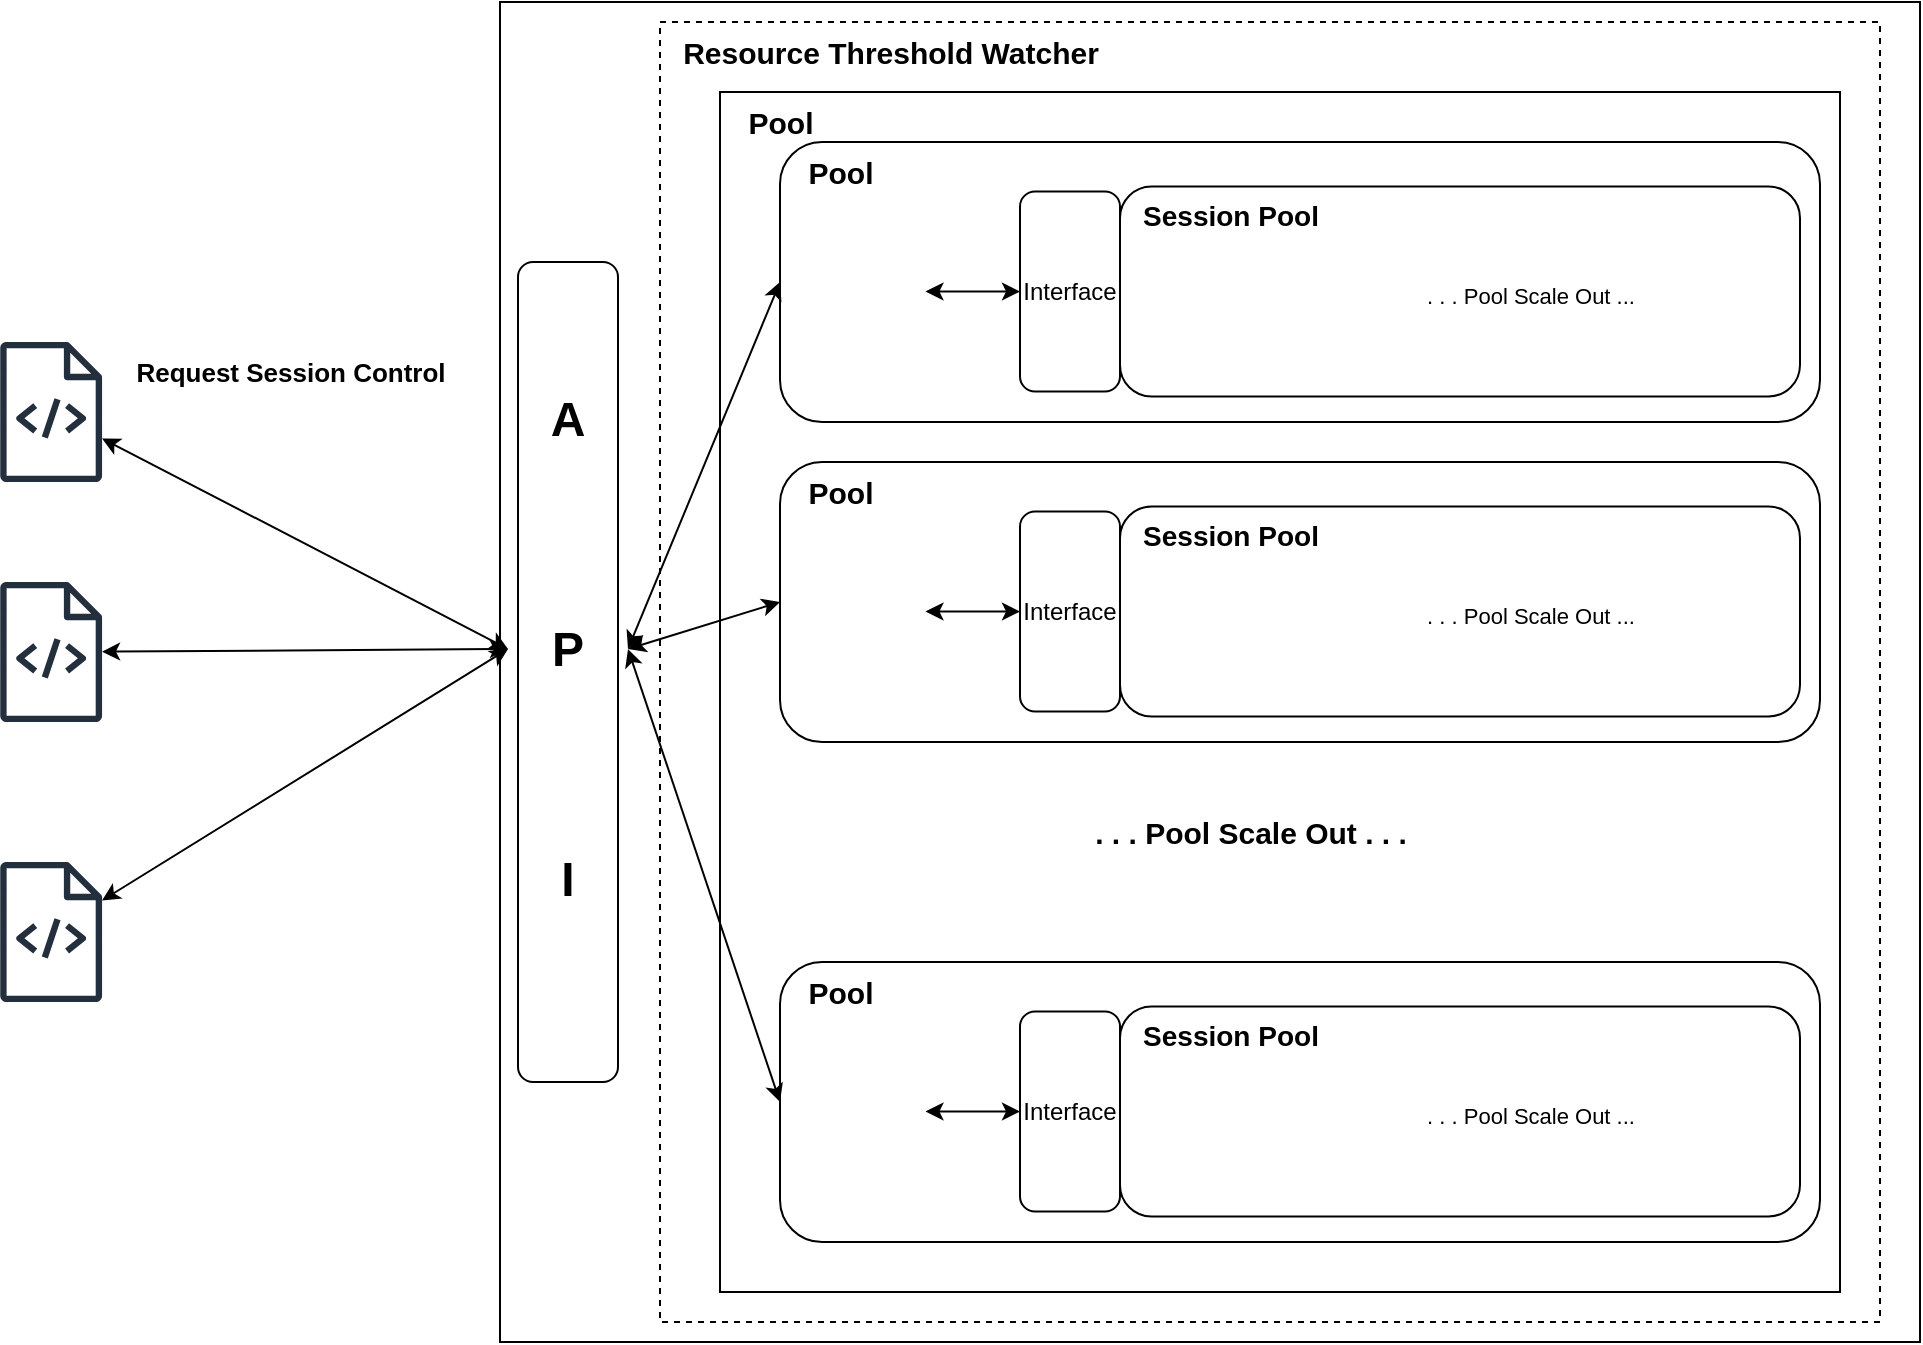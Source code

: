 <mxfile version="24.7.5">
  <diagram name="페이지-1" id="yrE24eTEqUnzuHWUW1WH">
    <mxGraphModel dx="1183" dy="763" grid="1" gridSize="10" guides="1" tooltips="1" connect="1" arrows="1" fold="1" page="1" pageScale="1" pageWidth="827" pageHeight="1169" math="0" shadow="0">
      <root>
        <mxCell id="0" />
        <mxCell id="1" parent="0" />
        <mxCell id="SQ1W5SFDqFG-9YqsSDNN-85" value="" style="rounded=0;whiteSpace=wrap;html=1;" parent="1" vertex="1">
          <mxGeometry x="380" y="30" width="710" height="670" as="geometry" />
        </mxCell>
        <mxCell id="9DBe7D8bFh7_J25TX_2T-15" value="" style="rounded=0;whiteSpace=wrap;html=1;dashed=1;" vertex="1" parent="1">
          <mxGeometry x="460" y="40" width="610" height="650" as="geometry" />
        </mxCell>
        <mxCell id="SQ1W5SFDqFG-9YqsSDNN-88" value="" style="rounded=1;whiteSpace=wrap;html=1;" parent="1" vertex="1">
          <mxGeometry x="389" y="160" width="50" height="410" as="geometry" />
        </mxCell>
        <mxCell id="SQ1W5SFDqFG-9YqsSDNN-8" value="" style="rounded=0;whiteSpace=wrap;html=1;" parent="1" vertex="1">
          <mxGeometry x="490" y="75" width="560" height="600" as="geometry" />
        </mxCell>
        <mxCell id="SQ1W5SFDqFG-9YqsSDNN-1" value="" style="sketch=0;outlineConnect=0;fontColor=#232F3E;gradientColor=none;fillColor=#232F3D;strokeColor=none;dashed=0;verticalLabelPosition=bottom;verticalAlign=top;align=center;html=1;fontSize=12;fontStyle=0;aspect=fixed;pointerEvents=1;shape=mxgraph.aws4.source_code;" parent="1" vertex="1">
          <mxGeometry x="130" y="200" width="51.15" height="70" as="geometry" />
        </mxCell>
        <mxCell id="SQ1W5SFDqFG-9YqsSDNN-3" value="" style="sketch=0;outlineConnect=0;fontColor=#232F3E;gradientColor=none;fillColor=#232F3D;strokeColor=none;dashed=0;verticalLabelPosition=bottom;verticalAlign=top;align=center;html=1;fontSize=12;fontStyle=0;aspect=fixed;pointerEvents=1;shape=mxgraph.aws4.source_code;" parent="1" vertex="1">
          <mxGeometry x="130" y="320" width="51.15" height="70" as="geometry" />
        </mxCell>
        <mxCell id="SQ1W5SFDqFG-9YqsSDNN-4" value="" style="sketch=0;outlineConnect=0;fontColor=#232F3E;gradientColor=none;fillColor=#232F3D;strokeColor=none;dashed=0;verticalLabelPosition=bottom;verticalAlign=top;align=center;html=1;fontSize=12;fontStyle=0;aspect=fixed;pointerEvents=1;shape=mxgraph.aws4.source_code;" parent="1" vertex="1">
          <mxGeometry x="130" y="460" width="51.15" height="70" as="geometry" />
        </mxCell>
        <mxCell id="SQ1W5SFDqFG-9YqsSDNN-6" value="&lt;b&gt;&lt;font style=&quot;font-size: 13px;&quot;&gt;Request Session Control&lt;/font&gt;&lt;/b&gt;" style="text;html=1;align=center;verticalAlign=middle;resizable=0;points=[];autosize=1;fillColor=#ffffff;strokeColor=none;" parent="1" vertex="1">
          <mxGeometry x="185" y="200" width="180" height="30" as="geometry" />
        </mxCell>
        <mxCell id="SQ1W5SFDqFG-9YqsSDNN-35" value="" style="rounded=1;whiteSpace=wrap;html=1;" parent="1" vertex="1">
          <mxGeometry x="520" y="510" width="520" height="140" as="geometry" />
        </mxCell>
        <mxCell id="SQ1W5SFDqFG-9YqsSDNN-36" value="" style="shape=image;verticalLabelPosition=bottom;labelBackgroundColor=default;verticalAlign=top;aspect=fixed;imageAspect=0;image=https://static-00.iconduck.com/assets.00/puppeteer-icon-1371x2048-otngklvq.png;" parent="1" vertex="1">
          <mxGeometry x="534.18" y="541" width="58.56" height="87.5" as="geometry" />
        </mxCell>
        <mxCell id="SQ1W5SFDqFG-9YqsSDNN-37" value="" style="rounded=1;whiteSpace=wrap;html=1;" parent="1" vertex="1">
          <mxGeometry x="690" y="532.25" width="340" height="105" as="geometry" />
        </mxCell>
        <mxCell id="SQ1W5SFDqFG-9YqsSDNN-38" value="" style="shape=image;verticalLabelPosition=bottom;labelBackgroundColor=default;verticalAlign=top;aspect=fixed;imageAspect=0;image=https://cdn-icons-png.flaticon.com/512/6649/6649740.png;" parent="1" vertex="1">
          <mxGeometry x="700" y="554.75" width="60" height="60" as="geometry" />
        </mxCell>
        <mxCell id="SQ1W5SFDqFG-9YqsSDNN-39" value="" style="shape=image;verticalLabelPosition=bottom;labelBackgroundColor=default;verticalAlign=top;aspect=fixed;imageAspect=0;image=https://cdn-icons-png.flaticon.com/512/6649/6649740.png;" parent="1" vertex="1">
          <mxGeometry x="770" y="554.75" width="60" height="60" as="geometry" />
        </mxCell>
        <mxCell id="SQ1W5SFDqFG-9YqsSDNN-40" value="" style="shape=image;verticalLabelPosition=bottom;labelBackgroundColor=default;verticalAlign=top;aspect=fixed;imageAspect=0;image=https://cdn-icons-png.flaticon.com/512/6649/6649740.png;" parent="1" vertex="1">
          <mxGeometry x="960" y="552.25" width="60" height="60" as="geometry" />
        </mxCell>
        <mxCell id="SQ1W5SFDqFG-9YqsSDNN-52" value="&lt;b&gt;&lt;font style=&quot;font-size: 14px;&quot;&gt;Session Pool&lt;/font&gt;&lt;/b&gt;" style="text;html=1;align=center;verticalAlign=middle;resizable=0;points=[];autosize=1;strokeColor=none;fillColor=none;" parent="1" vertex="1">
          <mxGeometry x="690" y="532.25" width="110" height="30" as="geometry" />
        </mxCell>
        <mxCell id="SQ1W5SFDqFG-9YqsSDNN-53" value="&lt;b&gt;&lt;font style=&quot;font-size: 15px;&quot;&gt;Pool&lt;/font&gt;&lt;/b&gt;" style="text;html=1;align=center;verticalAlign=middle;resizable=0;points=[];autosize=1;strokeColor=none;fillColor=none;" parent="1" vertex="1">
          <mxGeometry x="520" y="510" width="60" height="30" as="geometry" />
        </mxCell>
        <mxCell id="SQ1W5SFDqFG-9YqsSDNN-64" value="" style="rounded=1;whiteSpace=wrap;html=1;" parent="1" vertex="1">
          <mxGeometry x="520" y="100" width="520" height="140" as="geometry" />
        </mxCell>
        <mxCell id="SQ1W5SFDqFG-9YqsSDNN-65" value="" style="shape=image;verticalLabelPosition=bottom;labelBackgroundColor=default;verticalAlign=top;aspect=fixed;imageAspect=0;image=https://static-00.iconduck.com/assets.00/puppeteer-icon-1371x2048-otngklvq.png;" parent="1" vertex="1">
          <mxGeometry x="534.18" y="131" width="58.56" height="87.5" as="geometry" />
        </mxCell>
        <mxCell id="SQ1W5SFDqFG-9YqsSDNN-66" value="" style="rounded=1;whiteSpace=wrap;html=1;" parent="1" vertex="1">
          <mxGeometry x="690" y="122.25" width="340" height="105" as="geometry" />
        </mxCell>
        <mxCell id="SQ1W5SFDqFG-9YqsSDNN-67" value="" style="shape=image;verticalLabelPosition=bottom;labelBackgroundColor=default;verticalAlign=top;aspect=fixed;imageAspect=0;image=https://cdn-icons-png.flaticon.com/512/6649/6649740.png;" parent="1" vertex="1">
          <mxGeometry x="700" y="144.75" width="60" height="60" as="geometry" />
        </mxCell>
        <mxCell id="SQ1W5SFDqFG-9YqsSDNN-68" value="" style="shape=image;verticalLabelPosition=bottom;labelBackgroundColor=default;verticalAlign=top;aspect=fixed;imageAspect=0;image=https://cdn-icons-png.flaticon.com/512/6649/6649740.png;" parent="1" vertex="1">
          <mxGeometry x="770" y="144.75" width="60" height="60" as="geometry" />
        </mxCell>
        <mxCell id="SQ1W5SFDqFG-9YqsSDNN-69" value="" style="shape=image;verticalLabelPosition=bottom;labelBackgroundColor=default;verticalAlign=top;aspect=fixed;imageAspect=0;image=https://cdn-icons-png.flaticon.com/512/6649/6649740.png;" parent="1" vertex="1">
          <mxGeometry x="960" y="144.75" width="60" height="60" as="geometry" />
        </mxCell>
        <mxCell id="SQ1W5SFDqFG-9YqsSDNN-70" value="&lt;font style=&quot;font-size: 11px;&quot;&gt;. . . Pool Scale Out ...&lt;/font&gt;" style="text;html=1;align=center;verticalAlign=middle;resizable=0;points=[];autosize=1;strokeColor=none;fillColor=none;" parent="1" vertex="1">
          <mxGeometry x="830" y="162.25" width="130" height="30" as="geometry" />
        </mxCell>
        <mxCell id="SQ1W5SFDqFG-9YqsSDNN-72" value="&lt;b&gt;&lt;font style=&quot;font-size: 14px;&quot;&gt;Session Pool&lt;/font&gt;&lt;/b&gt;" style="text;html=1;align=center;verticalAlign=middle;resizable=0;points=[];autosize=1;strokeColor=none;fillColor=none;" parent="1" vertex="1">
          <mxGeometry x="690" y="122.25" width="110" height="30" as="geometry" />
        </mxCell>
        <mxCell id="SQ1W5SFDqFG-9YqsSDNN-73" value="&lt;b&gt;&lt;font style=&quot;font-size: 15px;&quot;&gt;Pool&lt;/font&gt;&lt;/b&gt;" style="text;html=1;align=center;verticalAlign=middle;resizable=0;points=[];autosize=1;strokeColor=none;fillColor=none;" parent="1" vertex="1">
          <mxGeometry x="520" y="100" width="60" height="30" as="geometry" />
        </mxCell>
        <mxCell id="SQ1W5SFDqFG-9YqsSDNN-74" value="" style="rounded=1;whiteSpace=wrap;html=1;" parent="1" vertex="1">
          <mxGeometry x="520" y="260" width="520" height="140" as="geometry" />
        </mxCell>
        <mxCell id="SQ1W5SFDqFG-9YqsSDNN-75" value="" style="shape=image;verticalLabelPosition=bottom;labelBackgroundColor=default;verticalAlign=top;aspect=fixed;imageAspect=0;image=https://static-00.iconduck.com/assets.00/puppeteer-icon-1371x2048-otngklvq.png;" parent="1" vertex="1">
          <mxGeometry x="534.18" y="291" width="58.56" height="87.5" as="geometry" />
        </mxCell>
        <mxCell id="SQ1W5SFDqFG-9YqsSDNN-76" value="" style="rounded=1;whiteSpace=wrap;html=1;" parent="1" vertex="1">
          <mxGeometry x="690" y="282.25" width="340" height="105" as="geometry" />
        </mxCell>
        <mxCell id="SQ1W5SFDqFG-9YqsSDNN-77" value="" style="shape=image;verticalLabelPosition=bottom;labelBackgroundColor=default;verticalAlign=top;aspect=fixed;imageAspect=0;image=https://cdn-icons-png.flaticon.com/512/6649/6649740.png;" parent="1" vertex="1">
          <mxGeometry x="700" y="304.75" width="60" height="60" as="geometry" />
        </mxCell>
        <mxCell id="SQ1W5SFDqFG-9YqsSDNN-78" value="" style="shape=image;verticalLabelPosition=bottom;labelBackgroundColor=default;verticalAlign=top;aspect=fixed;imageAspect=0;image=https://cdn-icons-png.flaticon.com/512/6649/6649740.png;" parent="1" vertex="1">
          <mxGeometry x="770" y="304.75" width="60" height="60" as="geometry" />
        </mxCell>
        <mxCell id="SQ1W5SFDqFG-9YqsSDNN-79" value="" style="shape=image;verticalLabelPosition=bottom;labelBackgroundColor=default;verticalAlign=top;aspect=fixed;imageAspect=0;image=https://cdn-icons-png.flaticon.com/512/6649/6649740.png;" parent="1" vertex="1">
          <mxGeometry x="960" y="304.75" width="60" height="60" as="geometry" />
        </mxCell>
        <mxCell id="SQ1W5SFDqFG-9YqsSDNN-82" value="&lt;b&gt;&lt;font style=&quot;font-size: 14px;&quot;&gt;Session Pool&lt;/font&gt;&lt;/b&gt;" style="text;html=1;align=center;verticalAlign=middle;resizable=0;points=[];autosize=1;strokeColor=none;fillColor=none;" parent="1" vertex="1">
          <mxGeometry x="690" y="282.25" width="110" height="30" as="geometry" />
        </mxCell>
        <mxCell id="SQ1W5SFDqFG-9YqsSDNN-83" value="&lt;b&gt;&lt;font style=&quot;font-size: 15px;&quot;&gt;Pool&lt;/font&gt;&lt;/b&gt;" style="text;html=1;align=center;verticalAlign=middle;resizable=0;points=[];autosize=1;strokeColor=none;fillColor=none;" parent="1" vertex="1">
          <mxGeometry x="520" y="260" width="60" height="30" as="geometry" />
        </mxCell>
        <mxCell id="SQ1W5SFDqFG-9YqsSDNN-84" value="&lt;font style=&quot;font-size: 15px;&quot;&gt;&lt;b&gt;. . . Pool Scale Out . . .&lt;/b&gt;&lt;/font&gt;" style="text;html=1;align=center;verticalAlign=middle;resizable=0;points=[];autosize=1;strokeColor=none;fillColor=none;" parent="1" vertex="1">
          <mxGeometry x="665" y="430" width="180" height="30" as="geometry" />
        </mxCell>
        <mxCell id="SQ1W5SFDqFG-9YqsSDNN-87" value="&lt;b style=&quot;font-size: 24px;&quot;&gt;A&lt;br&gt;&lt;br&gt;&lt;br&gt;&lt;br&gt;P&lt;br&gt;&lt;br&gt;&lt;br&gt;&lt;br&gt;I&lt;/b&gt;" style="text;html=1;align=center;verticalAlign=middle;whiteSpace=wrap;rounded=0;" parent="1" vertex="1">
          <mxGeometry x="384" y="338.5" width="60" height="30" as="geometry" />
        </mxCell>
        <mxCell id="SQ1W5SFDqFG-9YqsSDNN-89" value="" style="endArrow=classic;startArrow=classic;html=1;rounded=0;exitX=1;exitY=0.5;exitDx=0;exitDy=0;entryX=0;entryY=0.5;entryDx=0;entryDy=0;" parent="1" source="SQ1W5SFDqFG-9YqsSDNN-87" target="SQ1W5SFDqFG-9YqsSDNN-64" edge="1">
          <mxGeometry width="50" height="50" relative="1" as="geometry">
            <mxPoint x="460" y="378.5" as="sourcePoint" />
            <mxPoint x="510" y="328.5" as="targetPoint" />
          </mxGeometry>
        </mxCell>
        <mxCell id="SQ1W5SFDqFG-9YqsSDNN-90" value="" style="endArrow=classic;startArrow=classic;html=1;rounded=0;exitX=1;exitY=0.5;exitDx=0;exitDy=0;entryX=0;entryY=0.5;entryDx=0;entryDy=0;" parent="1" source="SQ1W5SFDqFG-9YqsSDNN-87" target="SQ1W5SFDqFG-9YqsSDNN-74" edge="1">
          <mxGeometry width="50" height="50" relative="1" as="geometry">
            <mxPoint x="460" y="440" as="sourcePoint" />
            <mxPoint x="510" y="390" as="targetPoint" />
          </mxGeometry>
        </mxCell>
        <mxCell id="SQ1W5SFDqFG-9YqsSDNN-91" value="" style="endArrow=classic;startArrow=classic;html=1;rounded=0;exitX=1;exitY=0.5;exitDx=0;exitDy=0;entryX=0;entryY=0.5;entryDx=0;entryDy=0;" parent="1" source="SQ1W5SFDqFG-9YqsSDNN-87" target="SQ1W5SFDqFG-9YqsSDNN-35" edge="1">
          <mxGeometry width="50" height="50" relative="1" as="geometry">
            <mxPoint x="460" y="440" as="sourcePoint" />
            <mxPoint x="510" y="390" as="targetPoint" />
          </mxGeometry>
        </mxCell>
        <mxCell id="SQ1W5SFDqFG-9YqsSDNN-92" value="" style="endArrow=classic;startArrow=classic;html=1;rounded=0;entryX=0;entryY=0.5;entryDx=0;entryDy=0;" parent="1" source="SQ1W5SFDqFG-9YqsSDNN-1" target="SQ1W5SFDqFG-9YqsSDNN-87" edge="1">
          <mxGeometry width="50" height="50" relative="1" as="geometry">
            <mxPoint x="430" y="440" as="sourcePoint" />
            <mxPoint x="480" y="390" as="targetPoint" />
          </mxGeometry>
        </mxCell>
        <mxCell id="SQ1W5SFDqFG-9YqsSDNN-93" value="" style="endArrow=classic;startArrow=classic;html=1;rounded=0;entryX=0;entryY=0.5;entryDx=0;entryDy=0;" parent="1" source="SQ1W5SFDqFG-9YqsSDNN-3" target="SQ1W5SFDqFG-9YqsSDNN-87" edge="1">
          <mxGeometry width="50" height="50" relative="1" as="geometry">
            <mxPoint x="430" y="440" as="sourcePoint" />
            <mxPoint x="480" y="390" as="targetPoint" />
          </mxGeometry>
        </mxCell>
        <mxCell id="SQ1W5SFDqFG-9YqsSDNN-94" value="" style="endArrow=classic;startArrow=classic;html=1;rounded=0;entryX=0;entryY=0.5;entryDx=0;entryDy=0;" parent="1" source="SQ1W5SFDqFG-9YqsSDNN-4" target="SQ1W5SFDqFG-9YqsSDNN-87" edge="1">
          <mxGeometry width="50" height="50" relative="1" as="geometry">
            <mxPoint x="430" y="440" as="sourcePoint" />
            <mxPoint x="480" y="390" as="targetPoint" />
          </mxGeometry>
        </mxCell>
        <mxCell id="9DBe7D8bFh7_J25TX_2T-1" value="&lt;font style=&quot;font-size: 11px;&quot;&gt;. . . Pool Scale Out ...&lt;/font&gt;" style="text;html=1;align=center;verticalAlign=middle;resizable=0;points=[];autosize=1;strokeColor=none;fillColor=none;" vertex="1" parent="1">
          <mxGeometry x="830" y="322.25" width="130" height="30" as="geometry" />
        </mxCell>
        <mxCell id="9DBe7D8bFh7_J25TX_2T-2" value="&lt;font style=&quot;font-size: 11px;&quot;&gt;. . . Pool Scale Out ...&lt;/font&gt;" style="text;html=1;align=center;verticalAlign=middle;resizable=0;points=[];autosize=1;strokeColor=none;fillColor=none;" vertex="1" parent="1">
          <mxGeometry x="830" y="572.25" width="130" height="30" as="geometry" />
        </mxCell>
        <mxCell id="9DBe7D8bFh7_J25TX_2T-5" value="&lt;b&gt;&lt;font style=&quot;font-size: 15px;&quot;&gt;Pool&lt;/font&gt;&lt;/b&gt;" style="text;html=1;align=center;verticalAlign=middle;resizable=0;points=[];autosize=1;strokeColor=none;fillColor=none;" vertex="1" parent="1">
          <mxGeometry x="490" y="75" width="60" height="30" as="geometry" />
        </mxCell>
        <mxCell id="9DBe7D8bFh7_J25TX_2T-6" value="Interface" style="rounded=1;whiteSpace=wrap;html=1;" vertex="1" parent="1">
          <mxGeometry x="640" y="124.75" width="50" height="100" as="geometry" />
        </mxCell>
        <mxCell id="9DBe7D8bFh7_J25TX_2T-7" value="Interface" style="rounded=1;whiteSpace=wrap;html=1;" vertex="1" parent="1">
          <mxGeometry x="640" y="284.75" width="50" height="100" as="geometry" />
        </mxCell>
        <mxCell id="9DBe7D8bFh7_J25TX_2T-8" value="Interface" style="rounded=1;whiteSpace=wrap;html=1;" vertex="1" parent="1">
          <mxGeometry x="640" y="534.75" width="50" height="100" as="geometry" />
        </mxCell>
        <mxCell id="9DBe7D8bFh7_J25TX_2T-10" value="" style="endArrow=classic;startArrow=classic;html=1;rounded=0;entryX=0;entryY=0.5;entryDx=0;entryDy=0;exitX=1;exitY=0.5;exitDx=0;exitDy=0;" edge="1" parent="1" source="SQ1W5SFDqFG-9YqsSDNN-36" target="9DBe7D8bFh7_J25TX_2T-8">
          <mxGeometry width="50" height="50" relative="1" as="geometry">
            <mxPoint x="270" y="662.5" as="sourcePoint" />
            <mxPoint x="310" y="663" as="targetPoint" />
          </mxGeometry>
        </mxCell>
        <mxCell id="9DBe7D8bFh7_J25TX_2T-11" value="" style="endArrow=classic;startArrow=classic;html=1;rounded=0;exitX=1;exitY=0.5;exitDx=0;exitDy=0;entryX=0;entryY=0.5;entryDx=0;entryDy=0;" edge="1" parent="1" source="SQ1W5SFDqFG-9YqsSDNN-75" target="9DBe7D8bFh7_J25TX_2T-7">
          <mxGeometry width="50" height="50" relative="1" as="geometry">
            <mxPoint x="640" y="450" as="sourcePoint" />
            <mxPoint x="690" y="400" as="targetPoint" />
          </mxGeometry>
        </mxCell>
        <mxCell id="9DBe7D8bFh7_J25TX_2T-12" value="" style="endArrow=classic;startArrow=classic;html=1;rounded=0;exitX=1;exitY=0.5;exitDx=0;exitDy=0;entryX=0;entryY=0.5;entryDx=0;entryDy=0;" edge="1" parent="1" source="SQ1W5SFDqFG-9YqsSDNN-65" target="9DBe7D8bFh7_J25TX_2T-6">
          <mxGeometry width="50" height="50" relative="1" as="geometry">
            <mxPoint x="640" y="450" as="sourcePoint" />
            <mxPoint x="690" y="400" as="targetPoint" />
          </mxGeometry>
        </mxCell>
        <mxCell id="9DBe7D8bFh7_J25TX_2T-17" value="&lt;b&gt;&lt;font style=&quot;font-size: 15px;&quot;&gt;Resource Threshold Watcher&lt;/font&gt;&lt;/b&gt;" style="text;html=1;align=center;verticalAlign=middle;resizable=0;points=[];autosize=1;strokeColor=none;fillColor=none;" vertex="1" parent="1">
          <mxGeometry x="460" y="40" width="230" height="30" as="geometry" />
        </mxCell>
      </root>
    </mxGraphModel>
  </diagram>
</mxfile>
